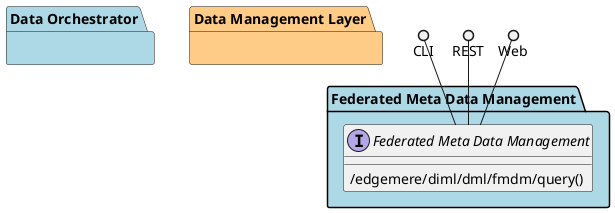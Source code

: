 @startuml


package "Data Orchestrator" #lightblue {

}

package "Data Management Layer" #ffcc88 {

}


package "Federated Meta Data Management" #lightblue {

    interface "Federated Meta Data Management" as i {
            /edgemere/diml/dml/fmdm/query()
    
    }
}

CLI ()-- i
REST ()-- i
Web ()-- i

package "Federated Meta Data Management" #lightblue {


}



@enduml
